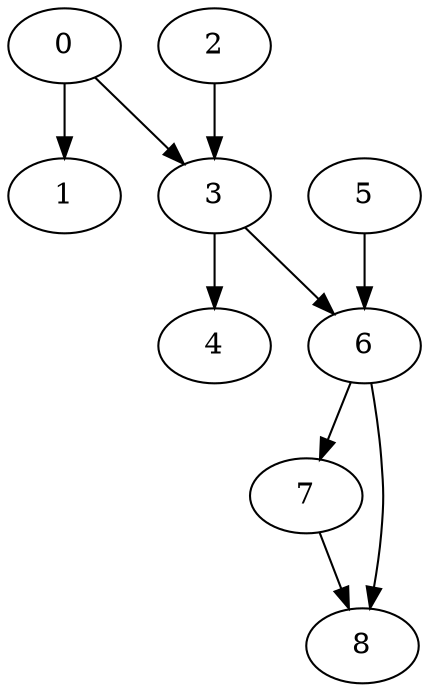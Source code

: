 digraph {
	0
	1
	2
	3
	4
	5
	6
	7
	8
	5 -> 6
	3 -> 6
	6 -> 7
	6 -> 8
	7 -> 8
	0 -> 1
	3 -> 4
	0 -> 3
	2 -> 3
}
